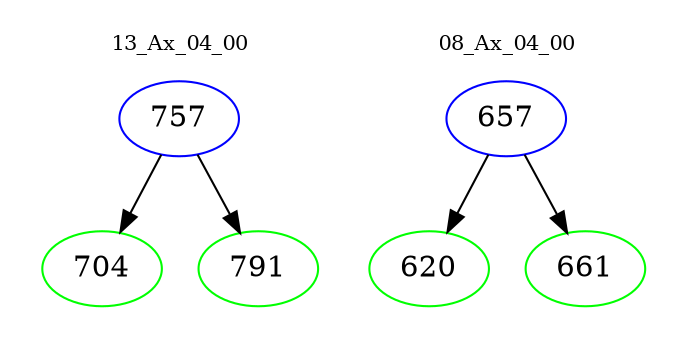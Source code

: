 digraph{
subgraph cluster_0 {
color = white
label = "13_Ax_04_00";
fontsize=10;
T0_757 [label="757", color="blue"]
T0_757 -> T0_704 [color="black"]
T0_704 [label="704", color="green"]
T0_757 -> T0_791 [color="black"]
T0_791 [label="791", color="green"]
}
subgraph cluster_1 {
color = white
label = "08_Ax_04_00";
fontsize=10;
T1_657 [label="657", color="blue"]
T1_657 -> T1_620 [color="black"]
T1_620 [label="620", color="green"]
T1_657 -> T1_661 [color="black"]
T1_661 [label="661", color="green"]
}
}
